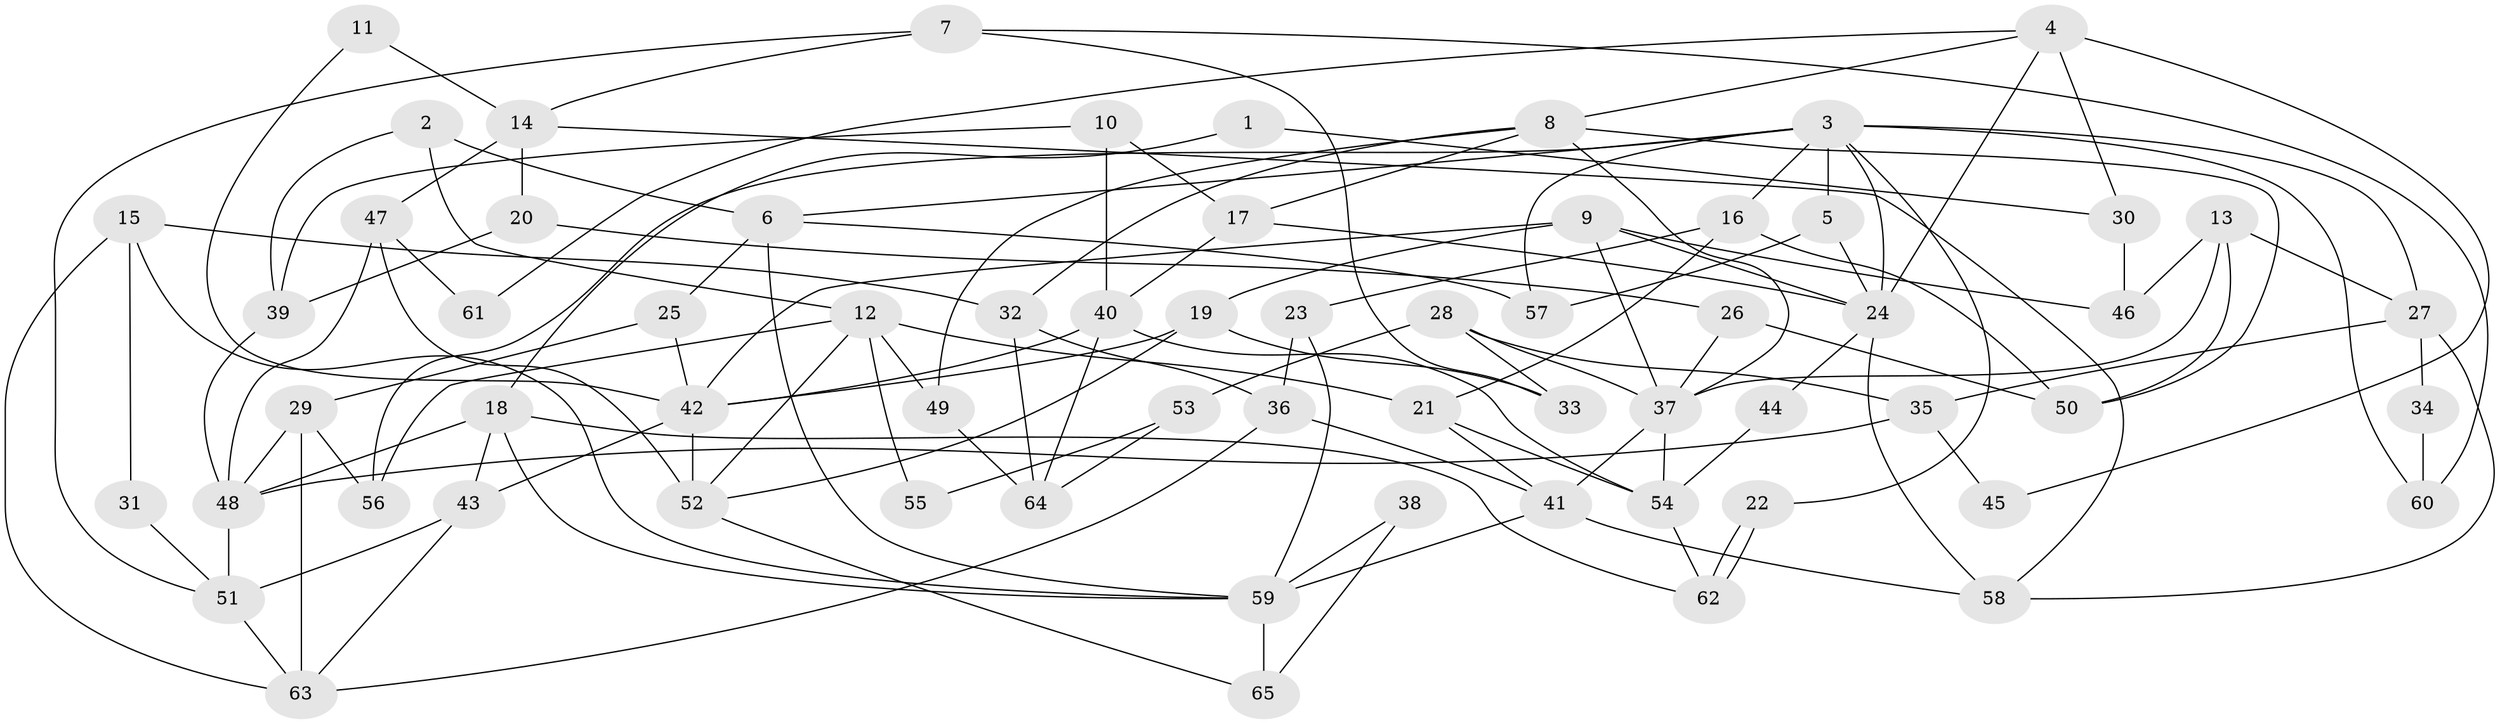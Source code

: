 // Generated by graph-tools (version 1.1) at 2025/51/03/09/25 04:51:29]
// undirected, 65 vertices, 130 edges
graph export_dot {
graph [start="1"]
  node [color=gray90,style=filled];
  1;
  2;
  3;
  4;
  5;
  6;
  7;
  8;
  9;
  10;
  11;
  12;
  13;
  14;
  15;
  16;
  17;
  18;
  19;
  20;
  21;
  22;
  23;
  24;
  25;
  26;
  27;
  28;
  29;
  30;
  31;
  32;
  33;
  34;
  35;
  36;
  37;
  38;
  39;
  40;
  41;
  42;
  43;
  44;
  45;
  46;
  47;
  48;
  49;
  50;
  51;
  52;
  53;
  54;
  55;
  56;
  57;
  58;
  59;
  60;
  61;
  62;
  63;
  64;
  65;
  1 -- 30;
  1 -- 18;
  2 -- 12;
  2 -- 6;
  2 -- 39;
  3 -- 24;
  3 -- 57;
  3 -- 5;
  3 -- 6;
  3 -- 16;
  3 -- 22;
  3 -- 27;
  3 -- 56;
  3 -- 60;
  4 -- 24;
  4 -- 8;
  4 -- 30;
  4 -- 45;
  4 -- 61;
  5 -- 24;
  5 -- 57;
  6 -- 59;
  6 -- 25;
  6 -- 57;
  7 -- 51;
  7 -- 14;
  7 -- 33;
  7 -- 60;
  8 -- 49;
  8 -- 32;
  8 -- 17;
  8 -- 37;
  8 -- 50;
  9 -- 42;
  9 -- 19;
  9 -- 24;
  9 -- 37;
  9 -- 46;
  10 -- 39;
  10 -- 17;
  10 -- 40;
  11 -- 42;
  11 -- 14;
  12 -- 21;
  12 -- 56;
  12 -- 49;
  12 -- 52;
  12 -- 55;
  13 -- 50;
  13 -- 37;
  13 -- 27;
  13 -- 46;
  14 -- 58;
  14 -- 47;
  14 -- 20;
  15 -- 63;
  15 -- 59;
  15 -- 31;
  15 -- 32;
  16 -- 21;
  16 -- 23;
  16 -- 50;
  17 -- 40;
  17 -- 24;
  18 -- 62;
  18 -- 48;
  18 -- 43;
  18 -- 59;
  19 -- 33;
  19 -- 52;
  19 -- 42;
  20 -- 26;
  20 -- 39;
  21 -- 54;
  21 -- 41;
  22 -- 62;
  22 -- 62;
  23 -- 59;
  23 -- 36;
  24 -- 44;
  24 -- 58;
  25 -- 42;
  25 -- 29;
  26 -- 50;
  26 -- 37;
  27 -- 34;
  27 -- 35;
  27 -- 58;
  28 -- 35;
  28 -- 37;
  28 -- 33;
  28 -- 53;
  29 -- 48;
  29 -- 56;
  29 -- 63;
  30 -- 46;
  31 -- 51;
  32 -- 36;
  32 -- 64;
  34 -- 60;
  35 -- 48;
  35 -- 45;
  36 -- 41;
  36 -- 63;
  37 -- 41;
  37 -- 54;
  38 -- 65;
  38 -- 59;
  39 -- 48;
  40 -- 42;
  40 -- 54;
  40 -- 64;
  41 -- 58;
  41 -- 59;
  42 -- 43;
  42 -- 52;
  43 -- 63;
  43 -- 51;
  44 -- 54;
  47 -- 52;
  47 -- 48;
  47 -- 61;
  48 -- 51;
  49 -- 64;
  51 -- 63;
  52 -- 65;
  53 -- 64;
  53 -- 55;
  54 -- 62;
  59 -- 65;
}
